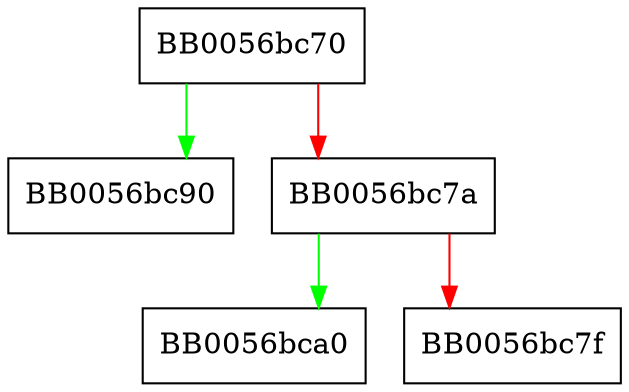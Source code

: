 digraph CMS_SignerInfo_cert_cmp {
  node [shape="box"];
  graph [splines=ortho];
  BB0056bc70 -> BB0056bc90 [color="green"];
  BB0056bc70 -> BB0056bc7a [color="red"];
  BB0056bc7a -> BB0056bca0 [color="green"];
  BB0056bc7a -> BB0056bc7f [color="red"];
}